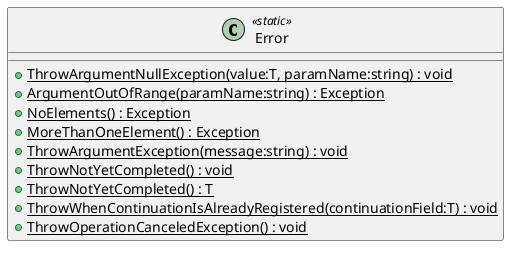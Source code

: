 @startuml
class Error <<static>> {
    + {static} ThrowArgumentNullException(value:T, paramName:string) : void
    + {static} ArgumentOutOfRange(paramName:string) : Exception
    + {static} NoElements() : Exception
    + {static} MoreThanOneElement() : Exception
    + {static} ThrowArgumentException(message:string) : void
    + {static} ThrowNotYetCompleted() : void
    + {static} ThrowNotYetCompleted() : T
    + {static} ThrowWhenContinuationIsAlreadyRegistered(continuationField:T) : void
    + {static} ThrowOperationCanceledException() : void
}
@enduml
